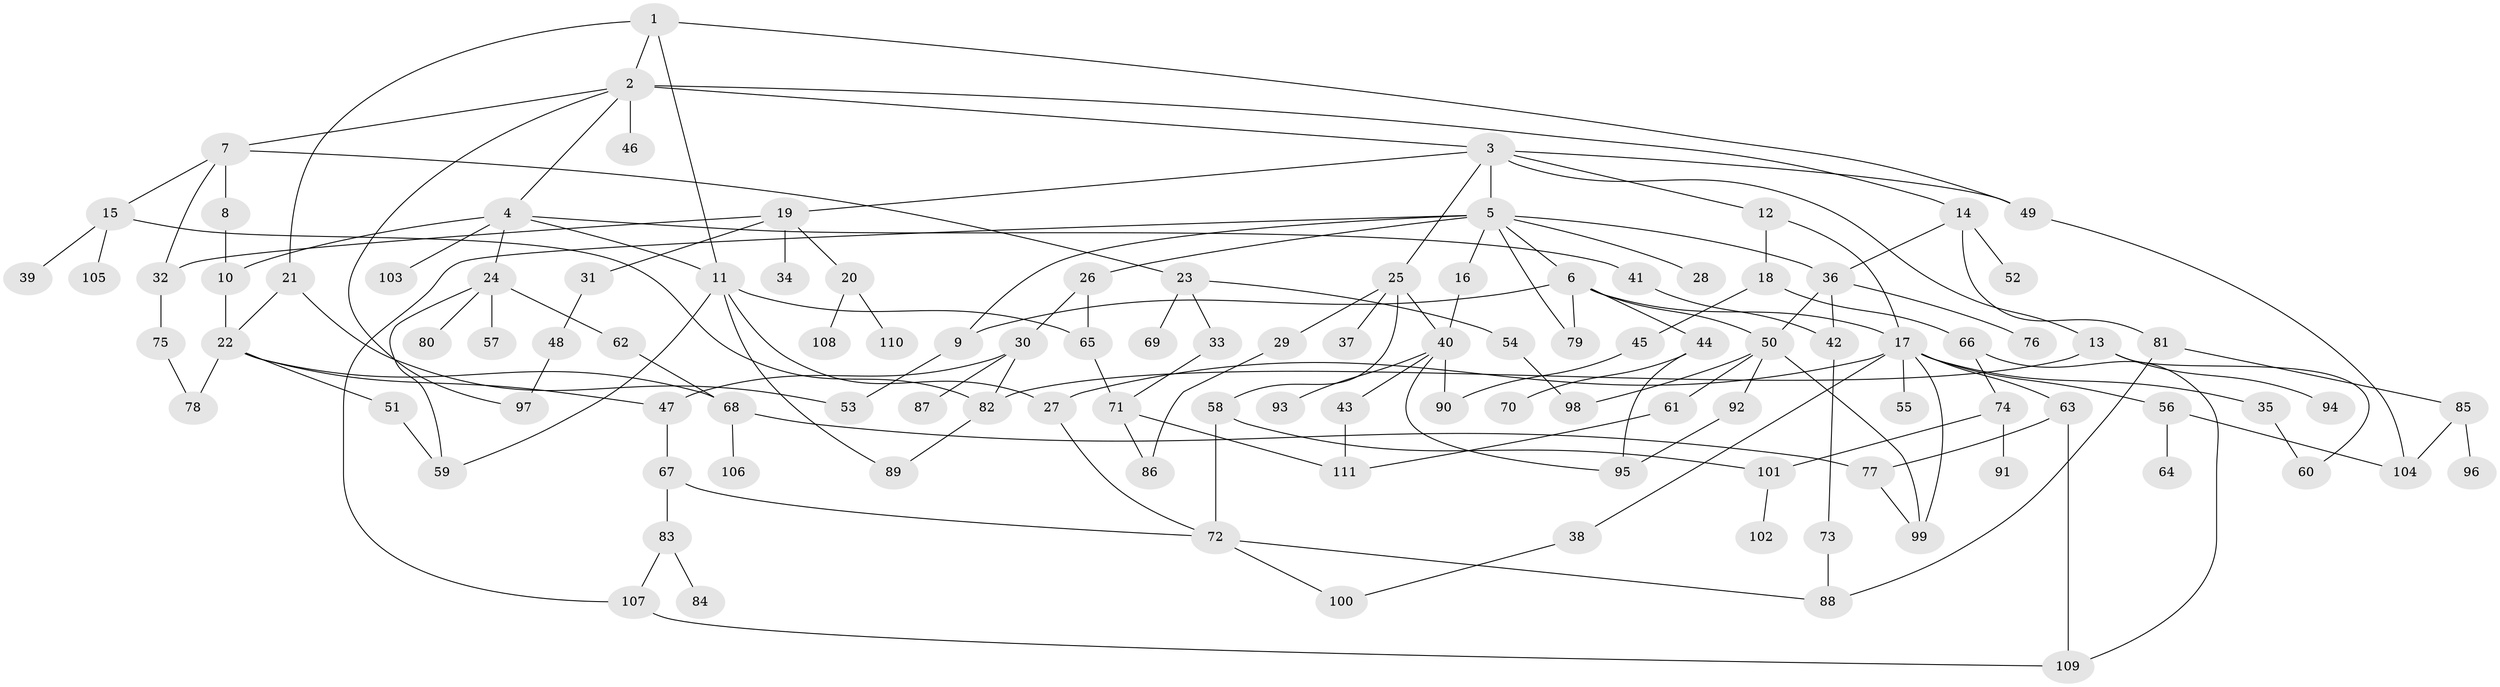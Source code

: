 // coarse degree distribution, {9: 0.0410958904109589, 13: 0.0136986301369863, 6: 0.0821917808219178, 7: 0.0273972602739726, 3: 0.1780821917808219, 4: 0.136986301369863, 2: 0.2602739726027397, 1: 0.2328767123287671, 5: 0.0273972602739726}
// Generated by graph-tools (version 1.1) at 2025/41/03/06/25 10:41:28]
// undirected, 111 vertices, 157 edges
graph export_dot {
graph [start="1"]
  node [color=gray90,style=filled];
  1;
  2;
  3;
  4;
  5;
  6;
  7;
  8;
  9;
  10;
  11;
  12;
  13;
  14;
  15;
  16;
  17;
  18;
  19;
  20;
  21;
  22;
  23;
  24;
  25;
  26;
  27;
  28;
  29;
  30;
  31;
  32;
  33;
  34;
  35;
  36;
  37;
  38;
  39;
  40;
  41;
  42;
  43;
  44;
  45;
  46;
  47;
  48;
  49;
  50;
  51;
  52;
  53;
  54;
  55;
  56;
  57;
  58;
  59;
  60;
  61;
  62;
  63;
  64;
  65;
  66;
  67;
  68;
  69;
  70;
  71;
  72;
  73;
  74;
  75;
  76;
  77;
  78;
  79;
  80;
  81;
  82;
  83;
  84;
  85;
  86;
  87;
  88;
  89;
  90;
  91;
  92;
  93;
  94;
  95;
  96;
  97;
  98;
  99;
  100;
  101;
  102;
  103;
  104;
  105;
  106;
  107;
  108;
  109;
  110;
  111;
  1 -- 2;
  1 -- 21;
  1 -- 49;
  1 -- 11;
  2 -- 3;
  2 -- 4;
  2 -- 7;
  2 -- 14;
  2 -- 46;
  2 -- 97;
  3 -- 5;
  3 -- 12;
  3 -- 13;
  3 -- 19;
  3 -- 25;
  3 -- 49;
  4 -- 11;
  4 -- 24;
  4 -- 41;
  4 -- 103;
  4 -- 10;
  5 -- 6;
  5 -- 16;
  5 -- 26;
  5 -- 28;
  5 -- 79;
  5 -- 36;
  5 -- 9;
  5 -- 107;
  6 -- 9;
  6 -- 44;
  6 -- 79;
  6 -- 17;
  6 -- 50;
  7 -- 8;
  7 -- 15;
  7 -- 23;
  7 -- 32;
  8 -- 10;
  9 -- 53;
  10 -- 22;
  11 -- 27;
  11 -- 89;
  11 -- 59;
  11 -- 65;
  12 -- 17;
  12 -- 18;
  13 -- 60;
  13 -- 94;
  13 -- 82;
  14 -- 36;
  14 -- 52;
  14 -- 81;
  15 -- 39;
  15 -- 82;
  15 -- 105;
  16 -- 40;
  17 -- 35;
  17 -- 38;
  17 -- 55;
  17 -- 56;
  17 -- 63;
  17 -- 99;
  17 -- 27;
  18 -- 45;
  18 -- 66;
  19 -- 20;
  19 -- 31;
  19 -- 34;
  19 -- 32;
  20 -- 108;
  20 -- 110;
  21 -- 22;
  21 -- 53;
  22 -- 51;
  22 -- 78;
  22 -- 47;
  22 -- 68;
  23 -- 33;
  23 -- 54;
  23 -- 69;
  24 -- 57;
  24 -- 62;
  24 -- 80;
  24 -- 59;
  25 -- 29;
  25 -- 37;
  25 -- 58;
  25 -- 40;
  26 -- 30;
  26 -- 65;
  27 -- 72;
  29 -- 86;
  30 -- 47;
  30 -- 87;
  30 -- 82;
  31 -- 48;
  32 -- 75;
  33 -- 71;
  35 -- 60;
  36 -- 50;
  36 -- 76;
  36 -- 42;
  38 -- 100;
  40 -- 43;
  40 -- 90;
  40 -- 93;
  40 -- 95;
  41 -- 42;
  42 -- 73;
  43 -- 111;
  44 -- 70;
  44 -- 95;
  45 -- 90;
  47 -- 67;
  48 -- 97;
  49 -- 104;
  50 -- 61;
  50 -- 92;
  50 -- 98;
  50 -- 99;
  51 -- 59;
  54 -- 98;
  56 -- 64;
  56 -- 104;
  58 -- 72;
  58 -- 101;
  61 -- 111;
  62 -- 68;
  63 -- 109;
  63 -- 77;
  65 -- 71;
  66 -- 74;
  66 -- 109;
  67 -- 83;
  67 -- 72;
  68 -- 77;
  68 -- 106;
  71 -- 86;
  71 -- 111;
  72 -- 88;
  72 -- 100;
  73 -- 88;
  74 -- 91;
  74 -- 101;
  75 -- 78;
  77 -- 99;
  81 -- 85;
  81 -- 88;
  82 -- 89;
  83 -- 84;
  83 -- 107;
  85 -- 96;
  85 -- 104;
  92 -- 95;
  101 -- 102;
  107 -- 109;
}
